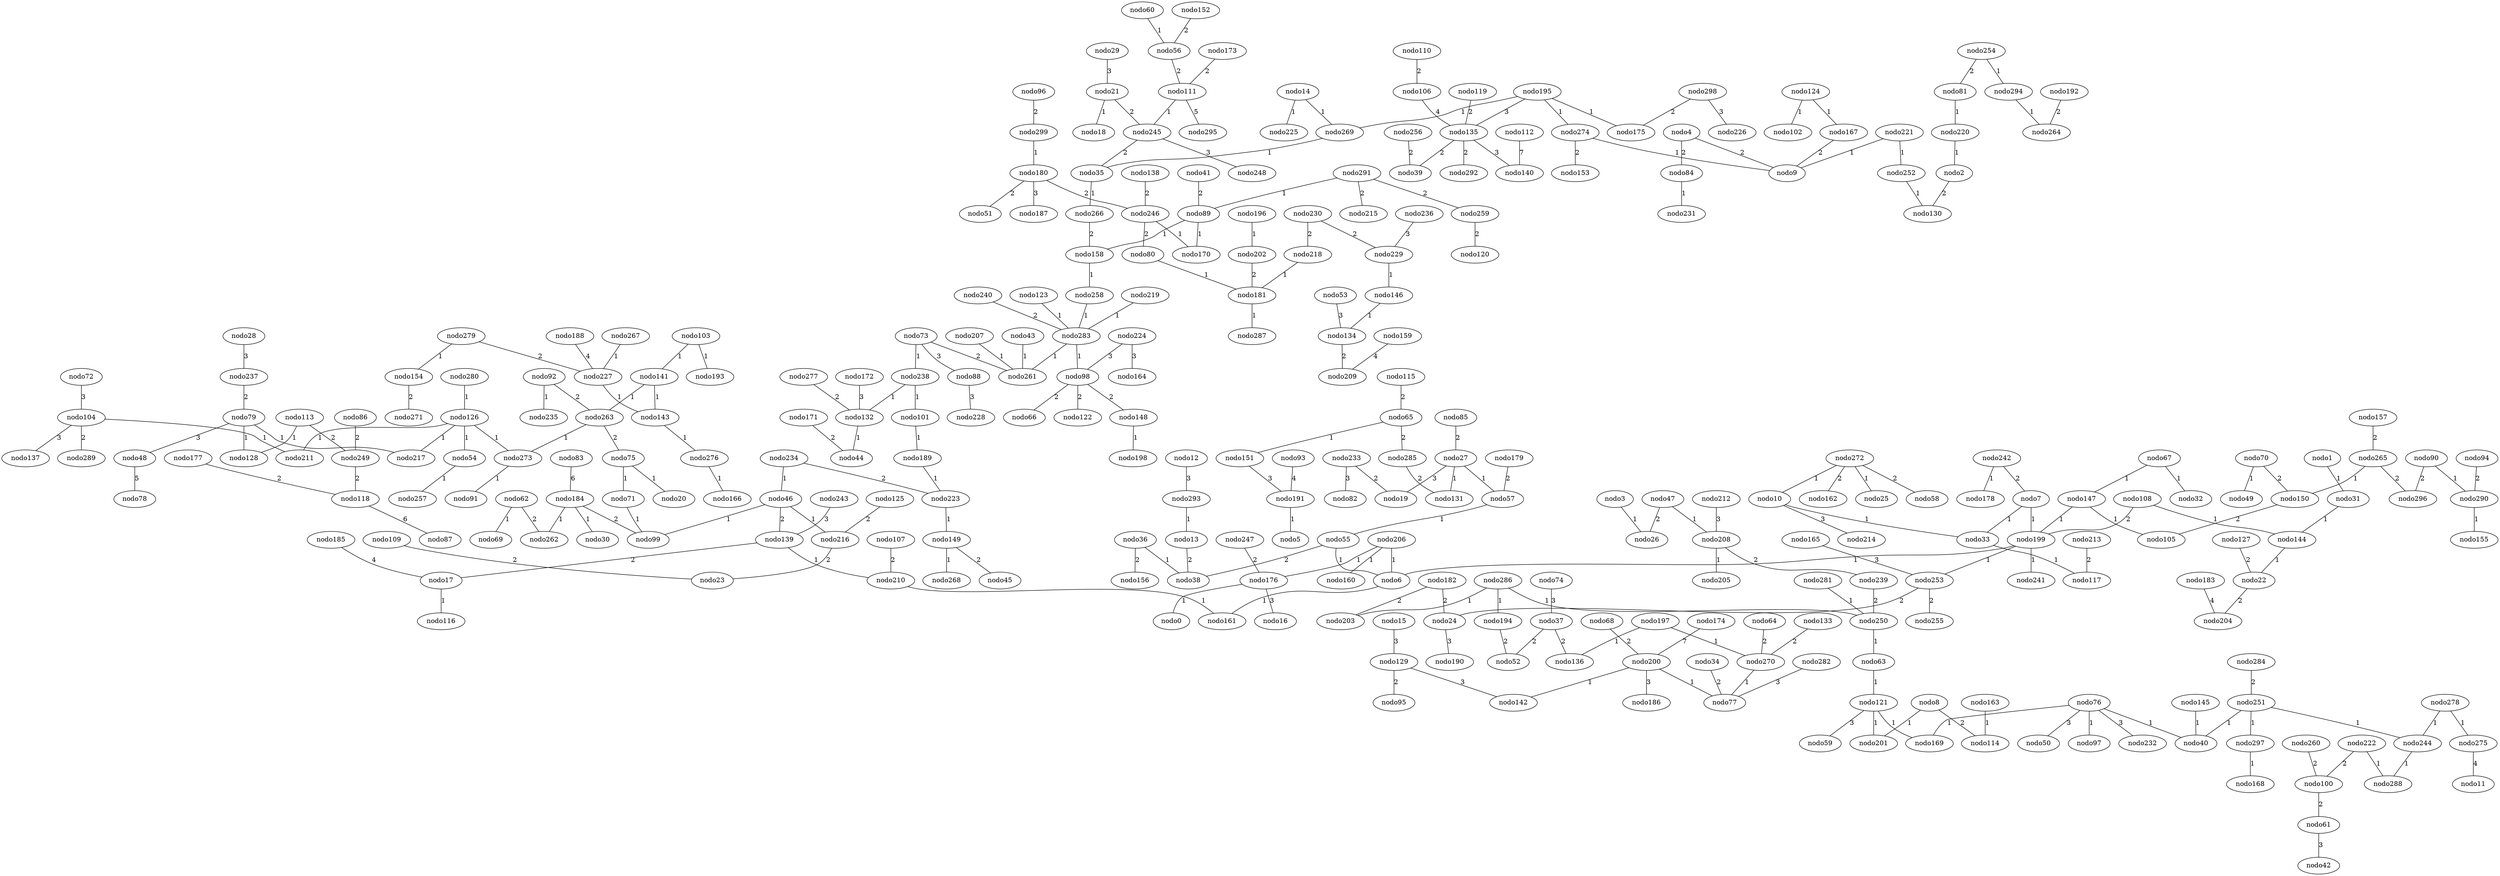 graph X {
 0 [label="nodo0"];
 1 [label="nodo1"];
 2 [label="nodo2"];
 3 [label="nodo3"];
 4 [label="nodo4"];
 5 [label="nodo5"];
 6 [label="nodo6"];
 7 [label="nodo7"];
 8 [label="nodo8"];
 9 [label="nodo9"];
 10 [label="nodo10"];
 11 [label="nodo11"];
 12 [label="nodo12"];
 13 [label="nodo13"];
 14 [label="nodo14"];
 15 [label="nodo15"];
 16 [label="nodo16"];
 17 [label="nodo17"];
 18 [label="nodo18"];
 19 [label="nodo19"];
 20 [label="nodo20"];
 21 [label="nodo21"];
 22 [label="nodo22"];
 23 [label="nodo23"];
 24 [label="nodo24"];
 25 [label="nodo25"];
 26 [label="nodo26"];
 27 [label="nodo27"];
 28 [label="nodo28"];
 29 [label="nodo29"];
 30 [label="nodo30"];
 31 [label="nodo31"];
 32 [label="nodo32"];
 33 [label="nodo33"];
 34 [label="nodo34"];
 35 [label="nodo35"];
 36 [label="nodo36"];
 37 [label="nodo37"];
 38 [label="nodo38"];
 39 [label="nodo39"];
 40 [label="nodo40"];
 41 [label="nodo41"];
 42 [label="nodo42"];
 43 [label="nodo43"];
 44 [label="nodo44"];
 45 [label="nodo45"];
 46 [label="nodo46"];
 47 [label="nodo47"];
 48 [label="nodo48"];
 49 [label="nodo49"];
 50 [label="nodo50"];
 51 [label="nodo51"];
 52 [label="nodo52"];
 53 [label="nodo53"];
 54 [label="nodo54"];
 55 [label="nodo55"];
 56 [label="nodo56"];
 57 [label="nodo57"];
 58 [label="nodo58"];
 59 [label="nodo59"];
 60 [label="nodo60"];
 61 [label="nodo61"];
 62 [label="nodo62"];
 63 [label="nodo63"];
 64 [label="nodo64"];
 65 [label="nodo65"];
 66 [label="nodo66"];
 67 [label="nodo67"];
 68 [label="nodo68"];
 69 [label="nodo69"];
 70 [label="nodo70"];
 71 [label="nodo71"];
 72 [label="nodo72"];
 73 [label="nodo73"];
 74 [label="nodo74"];
 75 [label="nodo75"];
 76 [label="nodo76"];
 77 [label="nodo77"];
 78 [label="nodo78"];
 79 [label="nodo79"];
 80 [label="nodo80"];
 81 [label="nodo81"];
 82 [label="nodo82"];
 83 [label="nodo83"];
 84 [label="nodo84"];
 85 [label="nodo85"];
 86 [label="nodo86"];
 87 [label="nodo87"];
 88 [label="nodo88"];
 89 [label="nodo89"];
 90 [label="nodo90"];
 91 [label="nodo91"];
 92 [label="nodo92"];
 93 [label="nodo93"];
 94 [label="nodo94"];
 95 [label="nodo95"];
 96 [label="nodo96"];
 97 [label="nodo97"];
 98 [label="nodo98"];
 99 [label="nodo99"];
 100 [label="nodo100"];
 101 [label="nodo101"];
 102 [label="nodo102"];
 103 [label="nodo103"];
 104 [label="nodo104"];
 105 [label="nodo105"];
 106 [label="nodo106"];
 107 [label="nodo107"];
 108 [label="nodo108"];
 109 [label="nodo109"];
 110 [label="nodo110"];
 111 [label="nodo111"];
 112 [label="nodo112"];
 113 [label="nodo113"];
 114 [label="nodo114"];
 115 [label="nodo115"];
 116 [label="nodo116"];
 117 [label="nodo117"];
 118 [label="nodo118"];
 119 [label="nodo119"];
 120 [label="nodo120"];
 121 [label="nodo121"];
 122 [label="nodo122"];
 123 [label="nodo123"];
 124 [label="nodo124"];
 125 [label="nodo125"];
 126 [label="nodo126"];
 127 [label="nodo127"];
 128 [label="nodo128"];
 129 [label="nodo129"];
 130 [label="nodo130"];
 131 [label="nodo131"];
 132 [label="nodo132"];
 133 [label="nodo133"];
 134 [label="nodo134"];
 135 [label="nodo135"];
 136 [label="nodo136"];
 137 [label="nodo137"];
 138 [label="nodo138"];
 139 [label="nodo139"];
 140 [label="nodo140"];
 141 [label="nodo141"];
 142 [label="nodo142"];
 143 [label="nodo143"];
 144 [label="nodo144"];
 145 [label="nodo145"];
 146 [label="nodo146"];
 147 [label="nodo147"];
 148 [label="nodo148"];
 149 [label="nodo149"];
 150 [label="nodo150"];
 151 [label="nodo151"];
 152 [label="nodo152"];
 153 [label="nodo153"];
 154 [label="nodo154"];
 155 [label="nodo155"];
 156 [label="nodo156"];
 157 [label="nodo157"];
 158 [label="nodo158"];
 159 [label="nodo159"];
 160 [label="nodo160"];
 161 [label="nodo161"];
 162 [label="nodo162"];
 163 [label="nodo163"];
 164 [label="nodo164"];
 165 [label="nodo165"];
 166 [label="nodo166"];
 167 [label="nodo167"];
 168 [label="nodo168"];
 169 [label="nodo169"];
 170 [label="nodo170"];
 171 [label="nodo171"];
 172 [label="nodo172"];
 173 [label="nodo173"];
 174 [label="nodo174"];
 175 [label="nodo175"];
 176 [label="nodo176"];
 177 [label="nodo177"];
 178 [label="nodo178"];
 179 [label="nodo179"];
 180 [label="nodo180"];
 181 [label="nodo181"];
 182 [label="nodo182"];
 183 [label="nodo183"];
 184 [label="nodo184"];
 185 [label="nodo185"];
 186 [label="nodo186"];
 187 [label="nodo187"];
 188 [label="nodo188"];
 189 [label="nodo189"];
 190 [label="nodo190"];
 191 [label="nodo191"];
 192 [label="nodo192"];
 193 [label="nodo193"];
 194 [label="nodo194"];
 195 [label="nodo195"];
 196 [label="nodo196"];
 197 [label="nodo197"];
 198 [label="nodo198"];
 199 [label="nodo199"];
 200 [label="nodo200"];
 201 [label="nodo201"];
 202 [label="nodo202"];
 203 [label="nodo203"];
 204 [label="nodo204"];
 205 [label="nodo205"];
 206 [label="nodo206"];
 207 [label="nodo207"];
 208 [label="nodo208"];
 209 [label="nodo209"];
 210 [label="nodo210"];
 211 [label="nodo211"];
 212 [label="nodo212"];
 213 [label="nodo213"];
 214 [label="nodo214"];
 215 [label="nodo215"];
 216 [label="nodo216"];
 217 [label="nodo217"];
 218 [label="nodo218"];
 219 [label="nodo219"];
 220 [label="nodo220"];
 221 [label="nodo221"];
 222 [label="nodo222"];
 223 [label="nodo223"];
 224 [label="nodo224"];
 225 [label="nodo225"];
 226 [label="nodo226"];
 227 [label="nodo227"];
 228 [label="nodo228"];
 229 [label="nodo229"];
 230 [label="nodo230"];
 231 [label="nodo231"];
 232 [label="nodo232"];
 233 [label="nodo233"];
 234 [label="nodo234"];
 235 [label="nodo235"];
 236 [label="nodo236"];
 237 [label="nodo237"];
 238 [label="nodo238"];
 239 [label="nodo239"];
 240 [label="nodo240"];
 241 [label="nodo241"];
 242 [label="nodo242"];
 243 [label="nodo243"];
 244 [label="nodo244"];
 245 [label="nodo245"];
 246 [label="nodo246"];
 247 [label="nodo247"];
 248 [label="nodo248"];
 249 [label="nodo249"];
 250 [label="nodo250"];
 251 [label="nodo251"];
 252 [label="nodo252"];
 253 [label="nodo253"];
 254 [label="nodo254"];
 255 [label="nodo255"];
 256 [label="nodo256"];
 257 [label="nodo257"];
 258 [label="nodo258"];
 259 [label="nodo259"];
 260 [label="nodo260"];
 261 [label="nodo261"];
 262 [label="nodo262"];
 263 [label="nodo263"];
 264 [label="nodo264"];
 265 [label="nodo265"];
 266 [label="nodo266"];
 267 [label="nodo267"];
 268 [label="nodo268"];
 269 [label="nodo269"];
 270 [label="nodo270"];
 271 [label="nodo271"];
 272 [label="nodo272"];
 273 [label="nodo273"];
 274 [label="nodo274"];
 275 [label="nodo275"];
 276 [label="nodo276"];
 277 [label="nodo277"];
 278 [label="nodo278"];
 279 [label="nodo279"];
 280 [label="nodo280"];
 281 [label="nodo281"];
 282 [label="nodo282"];
 283 [label="nodo283"];
 284 [label="nodo284"];
 285 [label="nodo285"];
 286 [label="nodo286"];
 287 [label="nodo287"];
 288 [label="nodo288"];
 289 [label="nodo289"];
 290 [label="nodo290"];
 291 [label="nodo291"];
 292 [label="nodo292"];
 293 [label="nodo293"];
 294 [label="nodo294"];
 295 [label="nodo295"];
 296 [label="nodo296"];
 297 [label="nodo297"];
 298 [label="nodo298"];
 299 [label="nodo299"];
  73 -- 238  [label="1"];
  147 -- 105  [label="1"];
  286 -- 203  [label="1"];
  163 -- 114  [label="1"];
  70 -- 49  [label="1"];
  27 -- 131  [label="1"];
  62 -- 69  [label="1"];
  290 -- 155  [label="1"];
  270 -- 77  [label="1"];
  89 -- 158  [label="1"];
  76 -- 169  [label="1"];
  10 -- 33  [label="1"];
  197 -- 136  [label="1"];
  234 -- 46  [label="1"];
  265 -- 150  [label="1"];
  101 -- 189  [label="1"];
  195 -- 274  [label="1"];
  124 -- 167  [label="1"];
  63 -- 121  [label="1"];
  43 -- 261  [label="1"];
  199 -- 6  [label="1"];
  299 -- 180  [label="1"];
  143 -- 276  [label="1"];
  273 -- 91  [label="1"];
  199 -- 241  [label="1"];
  250 -- 63  [label="1"];
  46 -- 99  [label="1"];
  278 -- 244  [label="1"];
  67 -- 32  [label="1"];
  46 -- 216  [label="1"];
  293 -- 13  [label="1"];
  141 -- 263  [label="1"];
  148 -- 198  [label="1"];
  14 -- 269  [label="1"];
  218 -- 181  [label="1"];
  84 -- 231  [label="1"];
  35 -- 266  [label="1"];
  126 -- 211  [label="1"];
  71 -- 99  [label="1"];
  297 -- 168  [label="1"];
  90 -- 290  [label="1"];
  184 -- 30  [label="1"];
  272 -- 10  [label="1"];
  149 -- 268  [label="1"];
  251 -- 244  [label="1"];
  111 -- 245  [label="1"];
  276 -- 166  [label="1"];
  274 -- 9  [label="1"];
  79 -- 128  [label="1"];
  54 -- 257  [label="1"];
  141 -- 143  [label="1"];
  294 -- 264  [label="1"];
  139 -- 210  [label="1"];
  8 -- 201  [label="1"];
  291 -- 89  [label="1"];
  79 -- 217  [label="1"];
  184 -- 262  [label="1"];
  238 -- 132  [label="1"];
  7 -- 199  [label="1"];
  144 -- 22  [label="1"];
  1 -- 31  [label="1"];
  47 -- 208  [label="1"];
  124 -- 102  [label="1"];
  221 -- 9  [label="1"];
  132 -- 44  [label="1"];
  113 -- 128  [label="1"];
  254 -- 294  [label="1"];
  181 -- 287  [label="1"];
  76 -- 40  [label="1"];
  108 -- 144  [label="1"];
  104 -- 211  [label="1"];
  75 -- 71  [label="1"];
  3 -- 26  [label="1"];
  67 -- 147  [label="1"];
  147 -- 199  [label="1"];
  269 -- 35  [label="1"];
  81 -- 220  [label="1"];
  103 -- 193  [label="1"];
  244 -- 288  [label="1"];
  158 -- 258  [label="1"];
  195 -- 269  [label="1"];
  251 -- 40  [label="1"];
  195 -- 175  [label="1"];
  121 -- 169  [label="1"];
  280 -- 126  [label="1"];
  76 -- 97  [label="1"];
  197 -- 270  [label="1"];
  246 -- 170  [label="1"];
  258 -- 283  [label="1"];
  272 -- 25  [label="1"];
  92 -- 235  [label="1"];
  286 -- 194  [label="1"];
  283 -- 98  [label="1"];
  57 -- 55  [label="1"];
  219 -- 283  [label="1"];
  80 -- 181  [label="1"];
  7 -- 33  [label="1"];
  126 -- 54  [label="1"];
  65 -- 151  [label="1"];
  189 -- 223  [label="1"];
  222 -- 288  [label="1"];
  123 -- 283  [label="1"];
  27 -- 57  [label="1"];
  126 -- 273  [label="1"];
  207 -- 261  [label="1"];
  263 -- 273  [label="1"];
  6 -- 161  [label="1"];
  55 -- 6  [label="1"];
  196 -- 202  [label="1"];
  242 -- 178  [label="1"];
  17 -- 116  [label="1"];
  31 -- 144  [label="1"];
  278 -- 275  [label="1"];
  60 -- 56  [label="1"];
  199 -- 253  [label="1"];
  252 -- 130  [label="1"];
  220 -- 2  [label="1"];
  267 -- 227  [label="1"];
  14 -- 225  [label="1"];
  146 -- 134  [label="1"];
  221 -- 252  [label="1"];
  191 -- 5  [label="1"];
  229 -- 146  [label="1"];
  33 -- 117  [label="1"];
  103 -- 141  [label="1"];
  283 -- 261  [label="1"];
  75 -- 20  [label="1"];
  206 -- 160  [label="1"];
  223 -- 149  [label="1"];
  251 -- 297  [label="1"];
  126 -- 217  [label="1"];
  176 -- 0  [label="1"];
  210 -- 161  [label="1"];
  279 -- 154  [label="1"];
  281 -- 250  [label="1"];
  238 -- 101  [label="1"];
  227 -- 143  [label="1"];
  206 -- 176  [label="1"];
  36 -- 38  [label="1"];
  206 -- 6  [label="1"];
  200 -- 142  [label="1"];
  89 -- 170  [label="1"];
  200 -- 77  [label="1"];
  21 -- 18  [label="1"];
  145 -- 40  [label="1"];
  208 -- 205  [label="1"];
  286 -- 250  [label="1"];
  121 -- 201  [label="1"];
  291 -- 259  [label="2"];
  98 -- 66  [label="2"];
  22 -- 204  [label="2"];
  46 -- 139  [label="2"];
  234 -- 223  [label="2"];
  222 -- 100  [label="2"];
  73 -- 261  [label="2"];
  182 -- 203  [label="2"];
  272 -- 162  [label="2"];
  37 -- 136  [label="2"];
  285 -- 131  [label="2"];
  149 -- 45  [label="2"];
  64 -- 270  [label="2"];
  139 -- 17  [label="2"];
  65 -- 285  [label="2"];
  179 -- 57  [label="2"];
  127 -- 22  [label="2"];
  36 -- 156  [label="2"];
  108 -- 199  [label="2"];
  70 -- 150  [label="2"];
  274 -- 153  [label="2"];
  4 -- 9  [label="2"];
  154 -- 271  [label="2"];
  263 -- 75  [label="2"];
  216 -- 23  [label="2"];
  107 -- 210  [label="2"];
  90 -- 296  [label="2"];
  253 -- 24  [label="2"];
  265 -- 296  [label="2"];
  192 -- 264  [label="2"];
  134 -- 209  [label="2"];
  157 -- 265  [label="2"];
  86 -- 249  [label="2"];
  171 -- 44  [label="2"];
  249 -- 118  [label="2"];
  94 -- 290  [label="2"];
  152 -- 56  [label="2"];
  133 -- 270  [label="2"];
  242 -- 7  [label="2"];
  68 -- 200  [label="2"];
  98 -- 122  [label="2"];
  254 -- 81  [label="2"];
  194 -- 52  [label="2"];
  260 -- 100  [label="2"];
  92 -- 263  [label="2"];
  182 -- 24  [label="2"];
  150 -- 105  [label="2"];
  245 -- 35  [label="2"];
  98 -- 148  [label="2"];
  37 -- 52  [label="2"];
  208 -- 239  [label="2"];
  291 -- 215  [label="2"];
  202 -- 181  [label="2"];
  47 -- 26  [label="2"];
  246 -- 80  [label="2"];
  233 -- 19  [label="2"];
  62 -- 262  [label="2"];
  115 -- 65  [label="2"];
  34 -- 77  [label="2"];
  2 -- 130  [label="2"];
  284 -- 251  [label="2"];
  266 -- 158  [label="2"];
  239 -- 250  [label="2"];
  259 -- 120  [label="2"];
  230 -- 218  [label="2"];
  41 -- 89  [label="2"];
  173 -- 111  [label="2"];
  256 -- 39  [label="2"];
  8 -- 114  [label="2"];
  13 -- 38  [label="2"];
  230 -- 229  [label="2"];
  184 -- 99  [label="2"];
  113 -- 249  [label="2"];
  56 -- 111  [label="2"];
  125 -- 216  [label="2"];
  167 -- 9  [label="2"];
  138 -- 246  [label="2"];
  96 -- 299  [label="2"];
  100 -- 61  [label="2"];
  247 -- 176  [label="2"];
  129 -- 95  [label="2"];
  55 -- 38  [label="2"];
  272 -- 58  [label="2"];
  109 -- 23  [label="2"];
  180 -- 246  [label="2"];
  298 -- 175  [label="2"];
  180 -- 51  [label="2"];
  110 -- 106  [label="2"];
  4 -- 84  [label="2"];
  253 -- 255  [label="2"];
  85 -- 27  [label="2"];
  279 -- 227  [label="2"];
  119 -- 135  [label="2"];
  177 -- 118  [label="2"];
  135 -- 39  [label="2"];
  104 -- 289  [label="2"];
  237 -- 79  [label="2"];
  277 -- 132  [label="2"];
  21 -- 245  [label="2"];
  240 -- 283  [label="2"];
  135 -- 292  [label="2"];
  213 -- 117  [label="2"];
  29 -- 21  [label="3"];
  76 -- 232  [label="3"];
  176 -- 16  [label="3"];
  129 -- 142  [label="3"];
  172 -- 132  [label="3"];
  200 -- 186  [label="3"];
  195 -- 135  [label="3"];
  165 -- 253  [label="3"];
  53 -- 134  [label="3"];
  151 -- 191  [label="3"];
  88 -- 228  [label="3"];
  282 -- 77  [label="3"];
  61 -- 42  [label="3"];
  27 -- 19  [label="3"];
  28 -- 237  [label="3"];
  121 -- 59  [label="3"];
  245 -- 248  [label="3"];
  79 -- 48  [label="3"];
  24 -- 190  [label="3"];
  224 -- 164  [label="3"];
  233 -- 82  [label="3"];
  135 -- 140  [label="3"];
  180 -- 187  [label="3"];
  72 -- 104  [label="3"];
  10 -- 214  [label="3"];
  74 -- 37  [label="3"];
  73 -- 88  [label="3"];
  76 -- 50  [label="3"];
  212 -- 208  [label="3"];
  236 -- 229  [label="3"];
  224 -- 98  [label="3"];
  15 -- 129  [label="3"];
  298 -- 226  [label="3"];
  104 -- 137  [label="3"];
  243 -- 139  [label="3"];
  12 -- 293  [label="3"];
  188 -- 227  [label="4"];
  183 -- 204  [label="4"];
  106 -- 135  [label="4"];
  275 -- 11  [label="4"];
  185 -- 17  [label="4"];
  159 -- 209  [label="4"];
  93 -- 191  [label="4"];
  48 -- 78  [label="5"];
  111 -- 295  [label="5"];
  118 -- 87  [label="6"];
  83 -- 184  [label="6"];
  112 -- 140  [label="7"];
  174 -- 200  [label="7"];
}
